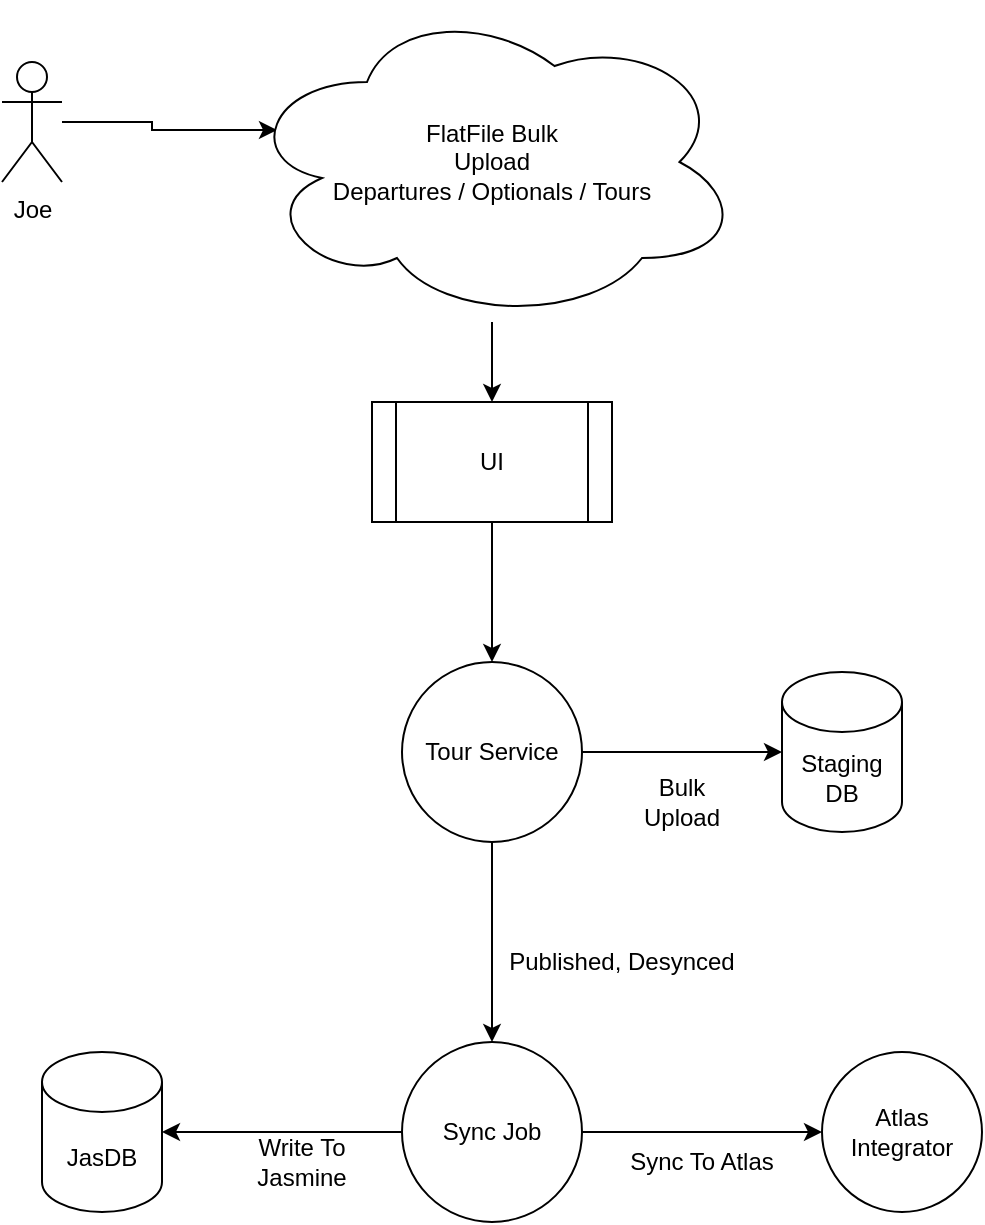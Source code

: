 <mxfile version="14.9.5" type="github">
  <diagram id="C5RBs43oDa-KdzZeNtuy" name="Page-1">
    <mxGraphModel dx="1426" dy="1938" grid="1" gridSize="10" guides="1" tooltips="1" connect="1" arrows="1" fold="1" page="1" pageScale="1" pageWidth="827" pageHeight="1169" math="0" shadow="0">
      <root>
        <mxCell id="WIyWlLk6GJQsqaUBKTNV-0" />
        <mxCell id="WIyWlLk6GJQsqaUBKTNV-1" parent="WIyWlLk6GJQsqaUBKTNV-0" />
        <mxCell id="ecfSPsKeXDJVTArsUlKH-32" style="edgeStyle=orthogonalEdgeStyle;rounded=0;orthogonalLoop=1;jettySize=auto;html=1;" edge="1" parent="WIyWlLk6GJQsqaUBKTNV-1" source="ecfSPsKeXDJVTArsUlKH-10" target="ecfSPsKeXDJVTArsUlKH-31">
          <mxGeometry relative="1" as="geometry" />
        </mxCell>
        <mxCell id="ecfSPsKeXDJVTArsUlKH-10" value="UI" style="shape=process;whiteSpace=wrap;html=1;backgroundOutline=1;" vertex="1" parent="WIyWlLk6GJQsqaUBKTNV-1">
          <mxGeometry x="325" y="140" width="120" height="60" as="geometry" />
        </mxCell>
        <mxCell id="ecfSPsKeXDJVTArsUlKH-67" style="edgeStyle=orthogonalEdgeStyle;rounded=0;orthogonalLoop=1;jettySize=auto;html=1;entryX=0.07;entryY=0.4;entryDx=0;entryDy=0;entryPerimeter=0;" edge="1" parent="WIyWlLk6GJQsqaUBKTNV-1" source="ecfSPsKeXDJVTArsUlKH-17" target="ecfSPsKeXDJVTArsUlKH-19">
          <mxGeometry relative="1" as="geometry" />
        </mxCell>
        <mxCell id="ecfSPsKeXDJVTArsUlKH-17" value="Joe" style="shape=umlActor;verticalLabelPosition=bottom;verticalAlign=top;html=1;outlineConnect=0;" vertex="1" parent="WIyWlLk6GJQsqaUBKTNV-1">
          <mxGeometry x="140" y="-30" width="30" height="60" as="geometry" />
        </mxCell>
        <mxCell id="ecfSPsKeXDJVTArsUlKH-18" value="Staging DB" style="shape=cylinder3;whiteSpace=wrap;html=1;boundedLbl=1;backgroundOutline=1;size=15;" vertex="1" parent="WIyWlLk6GJQsqaUBKTNV-1">
          <mxGeometry x="530" y="275" width="60" height="80" as="geometry" />
        </mxCell>
        <mxCell id="ecfSPsKeXDJVTArsUlKH-20" style="edgeStyle=orthogonalEdgeStyle;rounded=0;orthogonalLoop=1;jettySize=auto;html=1;" edge="1" parent="WIyWlLk6GJQsqaUBKTNV-1" source="ecfSPsKeXDJVTArsUlKH-19" target="ecfSPsKeXDJVTArsUlKH-10">
          <mxGeometry relative="1" as="geometry" />
        </mxCell>
        <mxCell id="ecfSPsKeXDJVTArsUlKH-19" value="FlatFile Bulk &lt;br&gt;Upload&lt;br&gt;Departures / Optionals / Tours" style="ellipse;shape=cloud;whiteSpace=wrap;html=1;" vertex="1" parent="WIyWlLk6GJQsqaUBKTNV-1">
          <mxGeometry x="260" y="-60" width="250" height="160" as="geometry" />
        </mxCell>
        <mxCell id="ecfSPsKeXDJVTArsUlKH-27" style="edgeStyle=orthogonalEdgeStyle;rounded=0;orthogonalLoop=1;jettySize=auto;html=1;" edge="1" parent="WIyWlLk6GJQsqaUBKTNV-1" source="ecfSPsKeXDJVTArsUlKH-24" target="ecfSPsKeXDJVTArsUlKH-26">
          <mxGeometry relative="1" as="geometry" />
        </mxCell>
        <mxCell id="ecfSPsKeXDJVTArsUlKH-60" style="edgeStyle=orthogonalEdgeStyle;rounded=0;orthogonalLoop=1;jettySize=auto;html=1;" edge="1" parent="WIyWlLk6GJQsqaUBKTNV-1" source="ecfSPsKeXDJVTArsUlKH-24" target="ecfSPsKeXDJVTArsUlKH-59">
          <mxGeometry relative="1" as="geometry" />
        </mxCell>
        <mxCell id="ecfSPsKeXDJVTArsUlKH-24" value="Sync Job" style="ellipse;whiteSpace=wrap;html=1;aspect=fixed;" vertex="1" parent="WIyWlLk6GJQsqaUBKTNV-1">
          <mxGeometry x="340" y="460" width="90" height="90" as="geometry" />
        </mxCell>
        <mxCell id="ecfSPsKeXDJVTArsUlKH-25" value="Published, Desynced" style="text;html=1;strokeColor=none;fillColor=none;align=center;verticalAlign=middle;whiteSpace=wrap;rounded=0;" vertex="1" parent="WIyWlLk6GJQsqaUBKTNV-1">
          <mxGeometry x="380" y="360" width="140" height="120" as="geometry" />
        </mxCell>
        <mxCell id="ecfSPsKeXDJVTArsUlKH-26" value="JasDB" style="shape=cylinder3;whiteSpace=wrap;html=1;boundedLbl=1;backgroundOutline=1;size=15;" vertex="1" parent="WIyWlLk6GJQsqaUBKTNV-1">
          <mxGeometry x="160" y="465" width="60" height="80" as="geometry" />
        </mxCell>
        <mxCell id="ecfSPsKeXDJVTArsUlKH-33" style="edgeStyle=orthogonalEdgeStyle;rounded=0;orthogonalLoop=1;jettySize=auto;html=1;" edge="1" parent="WIyWlLk6GJQsqaUBKTNV-1" source="ecfSPsKeXDJVTArsUlKH-31" target="ecfSPsKeXDJVTArsUlKH-18">
          <mxGeometry relative="1" as="geometry">
            <mxPoint x="530" y="315" as="targetPoint" />
          </mxGeometry>
        </mxCell>
        <mxCell id="ecfSPsKeXDJVTArsUlKH-42" style="edgeStyle=orthogonalEdgeStyle;rounded=0;orthogonalLoop=1;jettySize=auto;html=1;" edge="1" parent="WIyWlLk6GJQsqaUBKTNV-1" source="ecfSPsKeXDJVTArsUlKH-31" target="ecfSPsKeXDJVTArsUlKH-24">
          <mxGeometry relative="1" as="geometry" />
        </mxCell>
        <mxCell id="ecfSPsKeXDJVTArsUlKH-31" value="Tour Service" style="ellipse;whiteSpace=wrap;html=1;aspect=fixed;" vertex="1" parent="WIyWlLk6GJQsqaUBKTNV-1">
          <mxGeometry x="340" y="270" width="90" height="90" as="geometry" />
        </mxCell>
        <mxCell id="ecfSPsKeXDJVTArsUlKH-39" value="Bulk Upload" style="text;html=1;strokeColor=none;fillColor=none;align=center;verticalAlign=middle;whiteSpace=wrap;rounded=0;" vertex="1" parent="WIyWlLk6GJQsqaUBKTNV-1">
          <mxGeometry x="460" y="330" width="40" height="20" as="geometry" />
        </mxCell>
        <mxCell id="ecfSPsKeXDJVTArsUlKH-59" value="Atlas Integrator" style="ellipse;whiteSpace=wrap;html=1;aspect=fixed;" vertex="1" parent="WIyWlLk6GJQsqaUBKTNV-1">
          <mxGeometry x="550" y="465" width="80" height="80" as="geometry" />
        </mxCell>
        <mxCell id="ecfSPsKeXDJVTArsUlKH-62" value="Write To Jasmine" style="text;html=1;strokeColor=none;fillColor=none;align=center;verticalAlign=middle;whiteSpace=wrap;rounded=0;" vertex="1" parent="WIyWlLk6GJQsqaUBKTNV-1">
          <mxGeometry x="270" y="510" width="40" height="20" as="geometry" />
        </mxCell>
        <mxCell id="ecfSPsKeXDJVTArsUlKH-63" value="Sync To Atlas" style="text;html=1;strokeColor=none;fillColor=none;align=center;verticalAlign=middle;whiteSpace=wrap;rounded=0;" vertex="1" parent="WIyWlLk6GJQsqaUBKTNV-1">
          <mxGeometry x="450" y="502.5" width="80" height="35" as="geometry" />
        </mxCell>
      </root>
    </mxGraphModel>
  </diagram>
</mxfile>
